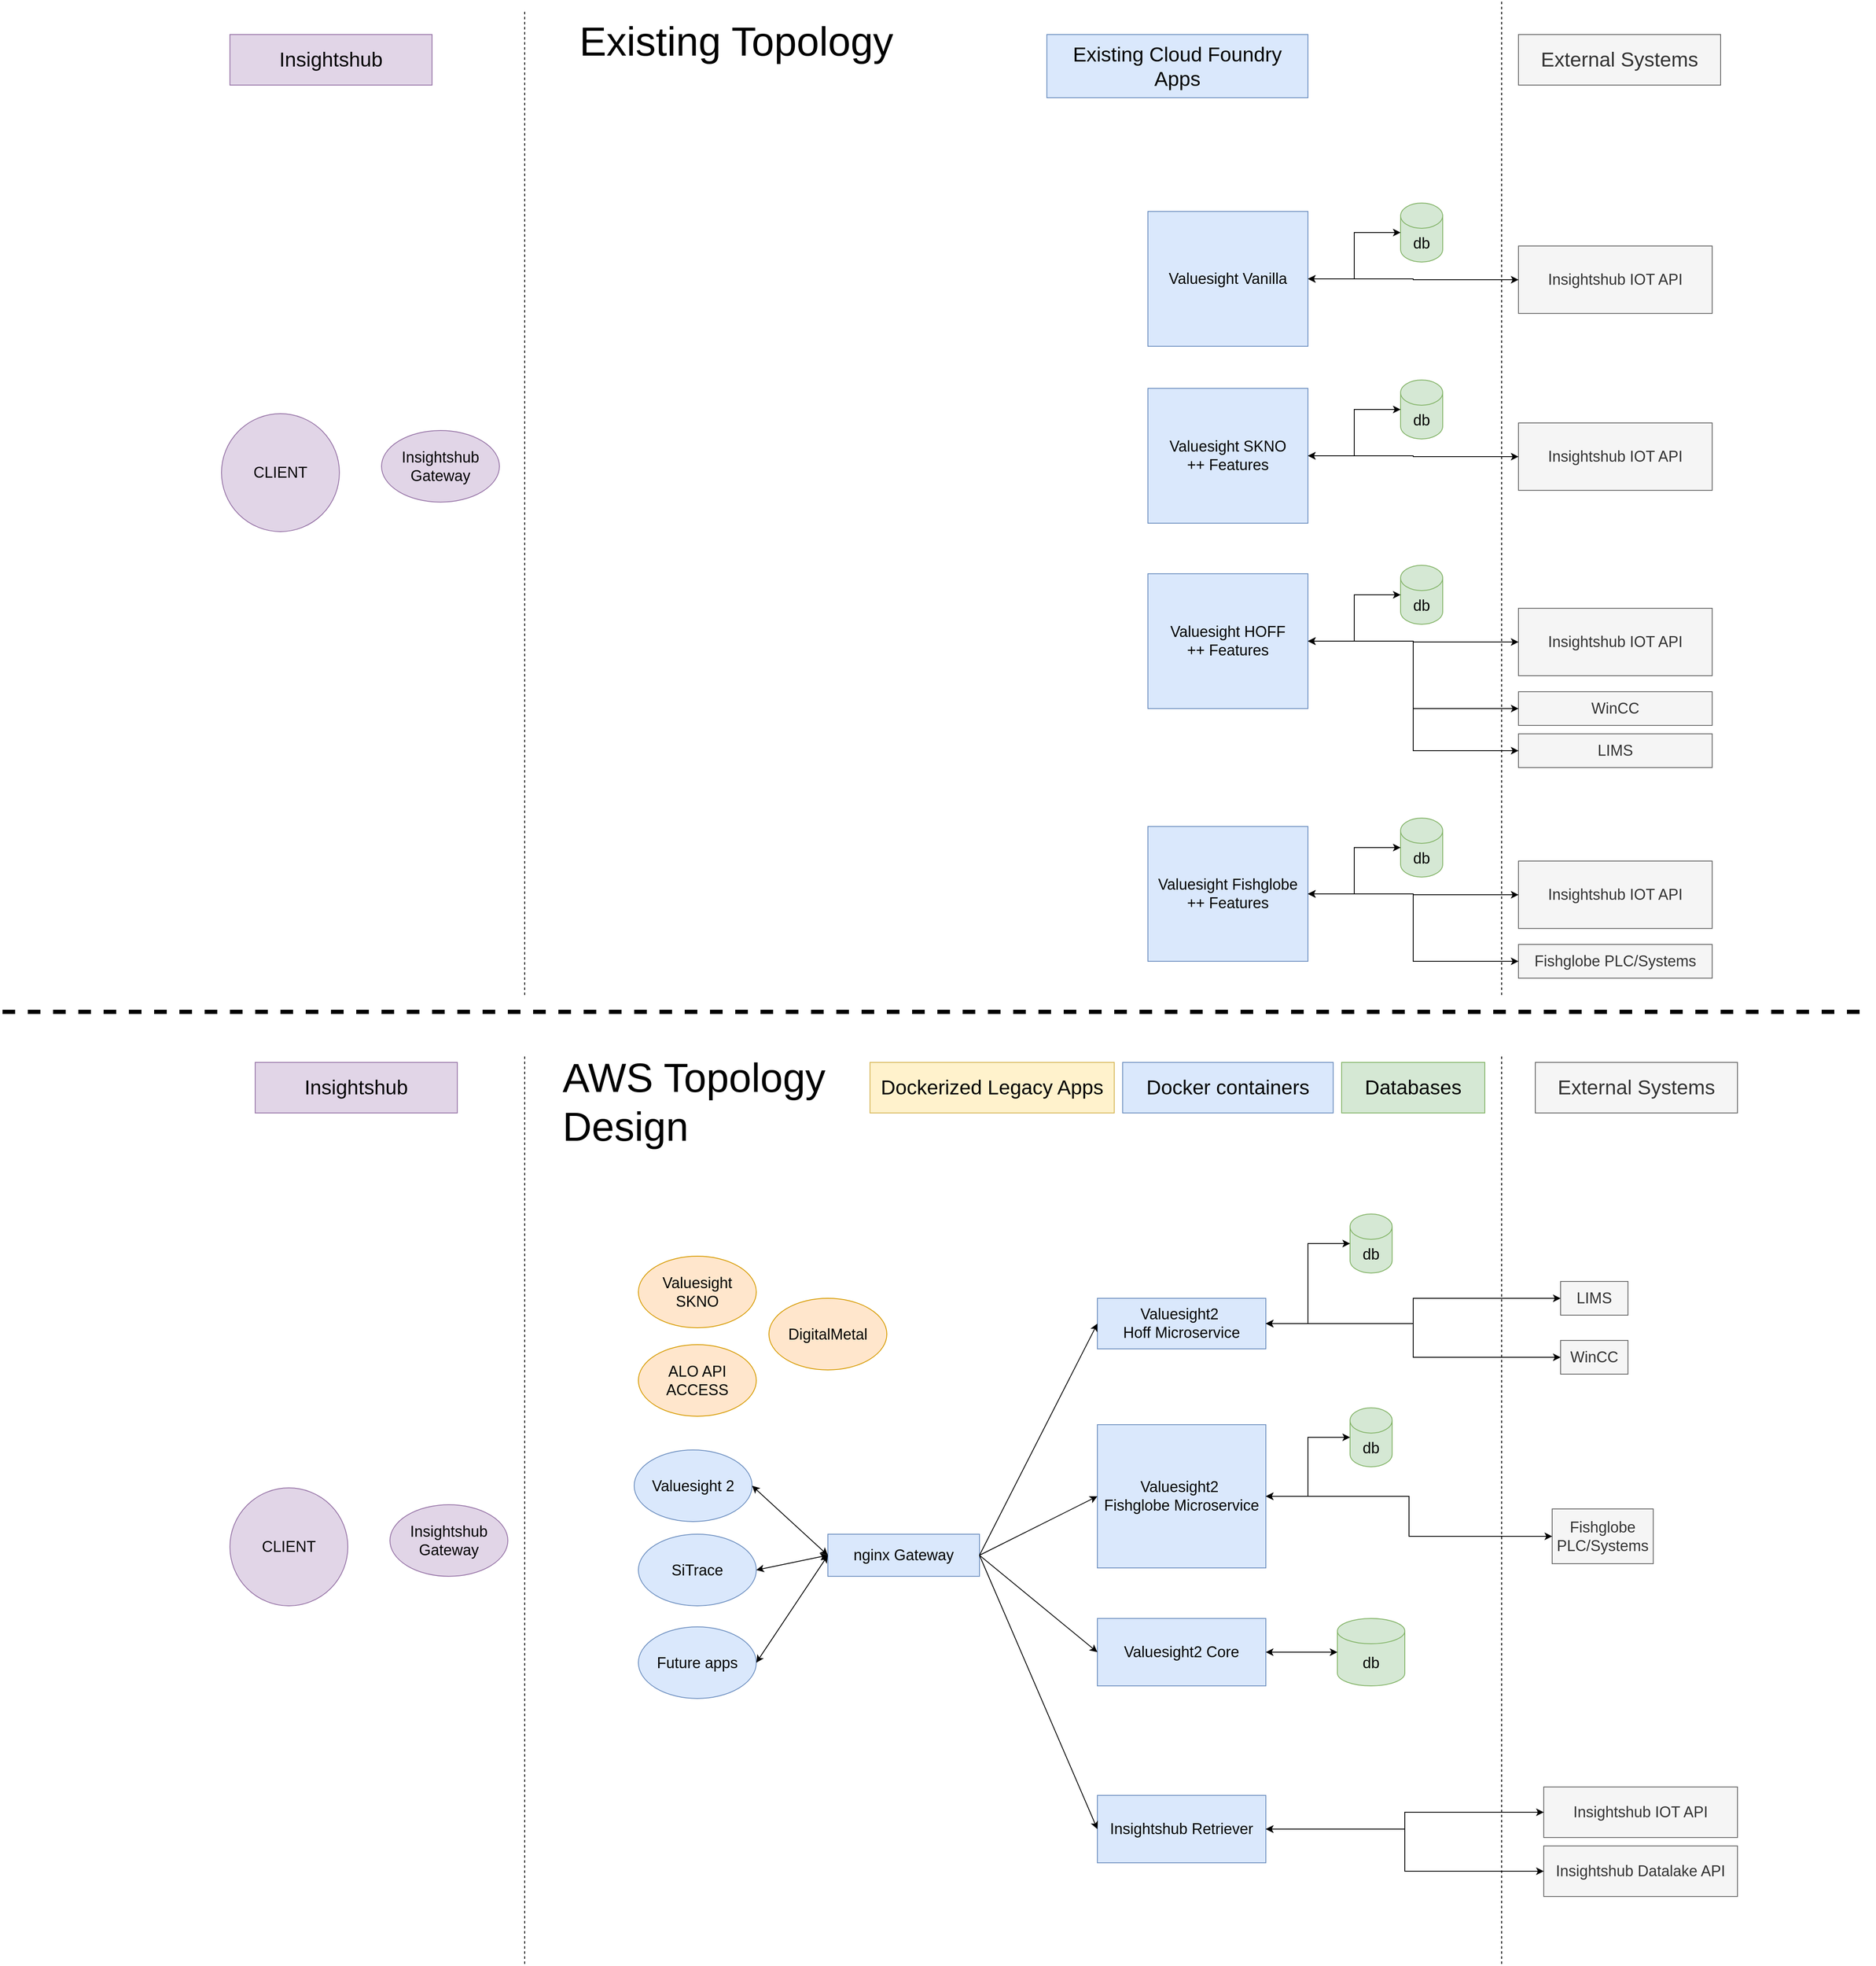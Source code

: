<mxfile version="23.1.5" type="github">
  <diagram name="Page-1" id="oQFh9Y8Ddqjf_UyFeO39">
    <mxGraphModel dx="4939" dy="3905" grid="1" gridSize="10" guides="1" tooltips="1" connect="1" arrows="1" fold="1" page="1" pageScale="1" pageWidth="850" pageHeight="1100" math="0" shadow="0">
      <root>
        <mxCell id="0" />
        <mxCell id="1" parent="0" />
        <mxCell id="OKZUvpxN-tnt4X86LzCM-2" value="&lt;br&gt;&lt;font style=&quot;font-size: 18px;&quot;&gt;Insightshub IOT API&lt;/font&gt;&lt;div&gt;&lt;br/&gt;&lt;/div&gt;" style="rounded=0;whiteSpace=wrap;html=1;fillColor=#f5f5f5;fontColor=#333333;strokeColor=#666666;" parent="1" vertex="1">
          <mxGeometry x="-690" y="880" width="230" height="60" as="geometry" />
        </mxCell>
        <mxCell id="OKZUvpxN-tnt4X86LzCM-3" value="&lt;br&gt;&lt;font style=&quot;font-size: 18px;&quot;&gt;Insightshub Retriever&lt;/font&gt;&lt;div&gt;&lt;br/&gt;&lt;/div&gt;" style="rounded=0;whiteSpace=wrap;html=1;fillColor=#dae8fc;strokeColor=#6c8ebf;" parent="1" vertex="1">
          <mxGeometry x="-1220" y="890" width="200" height="80" as="geometry" />
        </mxCell>
        <mxCell id="OKZUvpxN-tnt4X86LzCM-7" value="&lt;font style=&quot;font-size: 18px;&quot;&gt;Valuesight2 Core&lt;br&gt;&lt;/font&gt;" style="rounded=0;whiteSpace=wrap;html=1;fillColor=#dae8fc;strokeColor=#6c8ebf;" parent="1" vertex="1">
          <mxGeometry x="-1220" y="680" width="200" height="80" as="geometry" />
        </mxCell>
        <mxCell id="OKZUvpxN-tnt4X86LzCM-9" value="&lt;div&gt;&lt;font style=&quot;font-size: 18px;&quot;&gt;Valuesight2&amp;nbsp;&lt;/font&gt;&lt;/div&gt;&lt;div&gt;&lt;font style=&quot;font-size: 18px;&quot;&gt;Hoff Microservice&lt;/font&gt;&lt;/div&gt;" style="rounded=0;whiteSpace=wrap;html=1;fillColor=#dae8fc;strokeColor=#6c8ebf;" parent="1" vertex="1">
          <mxGeometry x="-1220" y="300" width="200" height="60" as="geometry" />
        </mxCell>
        <mxCell id="OKZUvpxN-tnt4X86LzCM-11" value="&lt;div&gt;&lt;font style=&quot;font-size: 18px;&quot;&gt;Valuesight 2&lt;/font&gt;&lt;/div&gt;" style="ellipse;whiteSpace=wrap;html=1;fillColor=#dae8fc;strokeColor=#6c8ebf;" parent="1" vertex="1">
          <mxGeometry x="-1770" y="480" width="140" height="85" as="geometry" />
        </mxCell>
        <mxCell id="OKZUvpxN-tnt4X86LzCM-12" value="&lt;div&gt;&lt;font style=&quot;font-size: 18px;&quot;&gt;Valuesight2&amp;nbsp;&lt;/font&gt;&lt;/div&gt;&lt;div&gt;&lt;font style=&quot;font-size: 18px;&quot;&gt;Fishglobe Microservice&lt;br&gt;&lt;/font&gt;&lt;/div&gt;" style="rounded=0;whiteSpace=wrap;html=1;fillColor=#dae8fc;strokeColor=#6c8ebf;" parent="1" vertex="1">
          <mxGeometry x="-1220" y="450" width="200" height="170" as="geometry" />
        </mxCell>
        <mxCell id="OKZUvpxN-tnt4X86LzCM-14" value="&lt;font style=&quot;font-size: 18px;&quot;&gt;db&lt;/font&gt;" style="shape=cylinder3;whiteSpace=wrap;html=1;boundedLbl=1;backgroundOutline=1;size=15;fillColor=#d5e8d4;strokeColor=#82b366;" parent="1" vertex="1">
          <mxGeometry x="-920" y="200" width="50" height="70" as="geometry" />
        </mxCell>
        <mxCell id="OKZUvpxN-tnt4X86LzCM-17" value="&lt;font style=&quot;font-size: 18px;&quot;&gt;WinCC&lt;/font&gt;" style="rounded=0;whiteSpace=wrap;html=1;fillColor=#f5f5f5;fontColor=#333333;strokeColor=#666666;" parent="1" vertex="1">
          <mxGeometry x="-670" y="350" width="80" height="40" as="geometry" />
        </mxCell>
        <mxCell id="OKZUvpxN-tnt4X86LzCM-18" value="&lt;font style=&quot;font-size: 18px;&quot;&gt;nginx Gateway&lt;/font&gt;" style="rounded=0;whiteSpace=wrap;html=1;fillColor=#dae8fc;strokeColor=#6c8ebf;" parent="1" vertex="1">
          <mxGeometry x="-1540" y="580" width="180" height="50" as="geometry" />
        </mxCell>
        <mxCell id="OKZUvpxN-tnt4X86LzCM-20" value="&lt;font style=&quot;font-size: 18px;&quot;&gt;LIMS&lt;/font&gt;" style="rounded=0;whiteSpace=wrap;html=1;fillColor=#f5f5f5;fontColor=#333333;strokeColor=#666666;" parent="1" vertex="1">
          <mxGeometry x="-670" y="280" width="80" height="40" as="geometry" />
        </mxCell>
        <mxCell id="OKZUvpxN-tnt4X86LzCM-21" value="" style="endArrow=classic;startArrow=classic;html=1;rounded=0;exitX=1;exitY=0.5;exitDx=0;exitDy=0;entryX=0;entryY=0.5;entryDx=0;entryDy=0;entryPerimeter=0;edgeStyle=orthogonalEdgeStyle;" parent="1" source="OKZUvpxN-tnt4X86LzCM-9" target="OKZUvpxN-tnt4X86LzCM-14" edge="1">
          <mxGeometry width="50" height="50" relative="1" as="geometry">
            <mxPoint x="-890" y="395" as="sourcePoint" />
            <mxPoint x="-840" y="345" as="targetPoint" />
          </mxGeometry>
        </mxCell>
        <mxCell id="OKZUvpxN-tnt4X86LzCM-22" value="" style="endArrow=classic;startArrow=classic;html=1;rounded=0;exitX=1;exitY=0.5;exitDx=0;exitDy=0;entryX=0;entryY=0.5;entryDx=0;entryDy=0;edgeStyle=orthogonalEdgeStyle;" parent="1" source="OKZUvpxN-tnt4X86LzCM-9" target="OKZUvpxN-tnt4X86LzCM-20" edge="1">
          <mxGeometry width="50" height="50" relative="1" as="geometry">
            <mxPoint x="-1010" y="340" as="sourcePoint" />
            <mxPoint x="-840" y="275" as="targetPoint" />
          </mxGeometry>
        </mxCell>
        <mxCell id="OKZUvpxN-tnt4X86LzCM-23" value="" style="endArrow=classic;startArrow=classic;html=1;rounded=0;exitX=1;exitY=0.5;exitDx=0;exitDy=0;entryX=0;entryY=0.5;entryDx=0;entryDy=0;edgeStyle=orthogonalEdgeStyle;" parent="1" source="OKZUvpxN-tnt4X86LzCM-9" target="OKZUvpxN-tnt4X86LzCM-17" edge="1">
          <mxGeometry width="50" height="50" relative="1" as="geometry">
            <mxPoint x="-1010" y="340" as="sourcePoint" />
            <mxPoint x="-730" y="330" as="targetPoint" />
          </mxGeometry>
        </mxCell>
        <mxCell id="OKZUvpxN-tnt4X86LzCM-26" value="&lt;font style=&quot;font-size: 18px;&quot;&gt;db&lt;/font&gt;" style="shape=cylinder3;whiteSpace=wrap;html=1;boundedLbl=1;backgroundOutline=1;size=15;fillColor=#d5e8d4;strokeColor=#82b366;" parent="1" vertex="1">
          <mxGeometry x="-920" y="430" width="50" height="70" as="geometry" />
        </mxCell>
        <mxCell id="OKZUvpxN-tnt4X86LzCM-27" value="" style="endArrow=classic;startArrow=classic;html=1;rounded=0;entryX=0;entryY=0.5;entryDx=0;entryDy=0;entryPerimeter=0;edgeStyle=orthogonalEdgeStyle;exitX=1;exitY=0.5;exitDx=0;exitDy=0;" parent="1" source="OKZUvpxN-tnt4X86LzCM-12" target="OKZUvpxN-tnt4X86LzCM-26" edge="1">
          <mxGeometry width="50" height="50" relative="1" as="geometry">
            <mxPoint x="-1020" y="530" as="sourcePoint" />
            <mxPoint x="-840" y="555" as="targetPoint" />
          </mxGeometry>
        </mxCell>
        <mxCell id="OKZUvpxN-tnt4X86LzCM-28" value="&lt;font style=&quot;font-size: 18px;&quot;&gt;Fishglobe PLC/Systems&lt;br&gt;&lt;/font&gt;" style="rounded=0;whiteSpace=wrap;html=1;fillColor=#f5f5f5;fontColor=#333333;strokeColor=#666666;" parent="1" vertex="1">
          <mxGeometry x="-680" y="550" width="120" height="65" as="geometry" />
        </mxCell>
        <mxCell id="OKZUvpxN-tnt4X86LzCM-30" value="" style="endArrow=classic;startArrow=classic;html=1;rounded=0;exitX=1;exitY=0.5;exitDx=0;exitDy=0;entryX=0;entryY=0.5;entryDx=0;entryDy=0;edgeStyle=orthogonalEdgeStyle;" parent="1" source="OKZUvpxN-tnt4X86LzCM-12" target="OKZUvpxN-tnt4X86LzCM-28" edge="1">
          <mxGeometry width="50" height="50" relative="1" as="geometry">
            <mxPoint x="-1010" y="550" as="sourcePoint" />
            <mxPoint x="-850" y="505" as="targetPoint" />
          </mxGeometry>
        </mxCell>
        <mxCell id="OKZUvpxN-tnt4X86LzCM-31" value="&lt;font style=&quot;font-size: 18px;&quot;&gt;db&lt;/font&gt;" style="shape=cylinder3;whiteSpace=wrap;html=1;boundedLbl=1;backgroundOutline=1;size=15;fillColor=#d5e8d4;strokeColor=#82b366;" parent="1" vertex="1">
          <mxGeometry x="-935" y="680" width="80" height="80" as="geometry" />
        </mxCell>
        <mxCell id="OKZUvpxN-tnt4X86LzCM-35" value="" style="endArrow=classic;startArrow=classic;html=1;rounded=0;entryX=0;entryY=0.5;entryDx=0;entryDy=0;entryPerimeter=0;edgeStyle=orthogonalEdgeStyle;exitX=1;exitY=0.5;exitDx=0;exitDy=0;" parent="1" source="OKZUvpxN-tnt4X86LzCM-7" target="OKZUvpxN-tnt4X86LzCM-31" edge="1">
          <mxGeometry width="50" height="50" relative="1" as="geometry">
            <mxPoint x="-940" y="640" as="sourcePoint" />
            <mxPoint x="-780" y="600" as="targetPoint" />
          </mxGeometry>
        </mxCell>
        <mxCell id="OKZUvpxN-tnt4X86LzCM-36" value="" style="endArrow=classic;startArrow=classic;html=1;rounded=0;entryX=0;entryY=0.5;entryDx=0;entryDy=0;edgeStyle=orthogonalEdgeStyle;exitX=1;exitY=0.5;exitDx=0;exitDy=0;" parent="1" source="OKZUvpxN-tnt4X86LzCM-3" target="OKZUvpxN-tnt4X86LzCM-2" edge="1">
          <mxGeometry width="50" height="50" relative="1" as="geometry">
            <mxPoint x="-990" y="920" as="sourcePoint" />
            <mxPoint x="-910" y="920" as="targetPoint" />
          </mxGeometry>
        </mxCell>
        <mxCell id="OKZUvpxN-tnt4X86LzCM-37" value="" style="endArrow=classic;html=1;rounded=0;exitX=1;exitY=0.5;exitDx=0;exitDy=0;entryX=0;entryY=0.5;entryDx=0;entryDy=0;" parent="1" source="OKZUvpxN-tnt4X86LzCM-18" target="OKZUvpxN-tnt4X86LzCM-9" edge="1">
          <mxGeometry width="50" height="50" relative="1" as="geometry">
            <mxPoint x="-1400" y="650" as="sourcePoint" />
            <mxPoint x="-1350" y="600" as="targetPoint" />
          </mxGeometry>
        </mxCell>
        <mxCell id="OKZUvpxN-tnt4X86LzCM-38" value="" style="endArrow=classic;html=1;rounded=0;exitX=1;exitY=0.5;exitDx=0;exitDy=0;entryX=0;entryY=0.5;entryDx=0;entryDy=0;" parent="1" source="OKZUvpxN-tnt4X86LzCM-18" target="OKZUvpxN-tnt4X86LzCM-12" edge="1">
          <mxGeometry width="50" height="50" relative="1" as="geometry">
            <mxPoint x="-1470" y="740" as="sourcePoint" />
            <mxPoint x="-1210" y="340" as="targetPoint" />
          </mxGeometry>
        </mxCell>
        <mxCell id="OKZUvpxN-tnt4X86LzCM-39" value="" style="endArrow=classic;html=1;rounded=0;entryX=0;entryY=0.5;entryDx=0;entryDy=0;exitX=1;exitY=0.5;exitDx=0;exitDy=0;" parent="1" source="OKZUvpxN-tnt4X86LzCM-18" target="OKZUvpxN-tnt4X86LzCM-7" edge="1">
          <mxGeometry width="50" height="50" relative="1" as="geometry">
            <mxPoint x="-1480" y="730" as="sourcePoint" />
            <mxPoint x="-1210" y="545" as="targetPoint" />
          </mxGeometry>
        </mxCell>
        <mxCell id="OKZUvpxN-tnt4X86LzCM-40" value="" style="endArrow=classic;html=1;rounded=0;entryX=0;entryY=0.5;entryDx=0;entryDy=0;exitX=1;exitY=0.5;exitDx=0;exitDy=0;" parent="1" source="OKZUvpxN-tnt4X86LzCM-18" target="OKZUvpxN-tnt4X86LzCM-3" edge="1">
          <mxGeometry width="50" height="50" relative="1" as="geometry">
            <mxPoint x="-1490" y="705" as="sourcePoint" />
            <mxPoint x="-1210" y="730" as="targetPoint" />
          </mxGeometry>
        </mxCell>
        <mxCell id="OKZUvpxN-tnt4X86LzCM-43" value="&lt;div&gt;&lt;font style=&quot;font-size: 18px;&quot;&gt;Future apps&lt;br&gt;&lt;/font&gt;&lt;/div&gt;" style="ellipse;whiteSpace=wrap;html=1;fillColor=#dae8fc;strokeColor=#6c8ebf;" parent="1" vertex="1">
          <mxGeometry x="-1765" y="690" width="140" height="85" as="geometry" />
        </mxCell>
        <mxCell id="OKZUvpxN-tnt4X86LzCM-44" value="&lt;div&gt;&lt;font style=&quot;font-size: 18px;&quot;&gt;SiTrace&lt;/font&gt;&lt;/div&gt;" style="ellipse;whiteSpace=wrap;html=1;fillColor=#dae8fc;strokeColor=#6c8ebf;" parent="1" vertex="1">
          <mxGeometry x="-1765" y="580" width="140" height="85" as="geometry" />
        </mxCell>
        <mxCell id="OKZUvpxN-tnt4X86LzCM-45" value="" style="endArrow=classic;startArrow=classic;html=1;rounded=0;exitX=1;exitY=0.5;exitDx=0;exitDy=0;entryX=0;entryY=0.5;entryDx=0;entryDy=0;" parent="1" source="OKZUvpxN-tnt4X86LzCM-11" target="OKZUvpxN-tnt4X86LzCM-18" edge="1">
          <mxGeometry width="50" height="50" relative="1" as="geometry">
            <mxPoint x="-1710" y="460" as="sourcePoint" />
            <mxPoint x="-1660" y="410" as="targetPoint" />
          </mxGeometry>
        </mxCell>
        <mxCell id="OKZUvpxN-tnt4X86LzCM-46" value="" style="endArrow=classic;startArrow=classic;html=1;rounded=0;exitX=1;exitY=0.5;exitDx=0;exitDy=0;entryX=0;entryY=0.5;entryDx=0;entryDy=0;" parent="1" source="OKZUvpxN-tnt4X86LzCM-44" target="OKZUvpxN-tnt4X86LzCM-18" edge="1">
          <mxGeometry width="50" height="50" relative="1" as="geometry">
            <mxPoint x="-1770" y="533" as="sourcePoint" />
            <mxPoint x="-1670" y="615" as="targetPoint" />
          </mxGeometry>
        </mxCell>
        <mxCell id="OKZUvpxN-tnt4X86LzCM-47" value="" style="endArrow=classic;startArrow=classic;html=1;rounded=0;exitX=1;exitY=0.5;exitDx=0;exitDy=0;entryX=0;entryY=0.5;entryDx=0;entryDy=0;" parent="1" source="OKZUvpxN-tnt4X86LzCM-43" target="OKZUvpxN-tnt4X86LzCM-18" edge="1">
          <mxGeometry width="50" height="50" relative="1" as="geometry">
            <mxPoint x="-1770" y="643" as="sourcePoint" />
            <mxPoint x="-1670" y="615" as="targetPoint" />
          </mxGeometry>
        </mxCell>
        <mxCell id="OKZUvpxN-tnt4X86LzCM-48" value="&lt;div&gt;&lt;font style=&quot;font-size: 48px;&quot;&gt;AWS Topology&lt;/font&gt;&lt;/div&gt;&lt;div&gt;&lt;font style=&quot;font-size: 48px;&quot;&gt;Design&lt;br&gt;&lt;/font&gt;&lt;/div&gt;" style="text;html=1;spacing=5;spacingTop=-20;whiteSpace=wrap;overflow=hidden;rounded=0;" parent="1" vertex="1">
          <mxGeometry x="-1860" y="20" width="440" height="120" as="geometry" />
        </mxCell>
        <mxCell id="OKZUvpxN-tnt4X86LzCM-49" value="" style="endArrow=none;dashed=1;html=1;rounded=0;" parent="1" edge="1">
          <mxGeometry width="50" height="50" relative="1" as="geometry">
            <mxPoint x="-740" y="1090" as="sourcePoint" />
            <mxPoint x="-740" y="10" as="targetPoint" />
          </mxGeometry>
        </mxCell>
        <mxCell id="OKZUvpxN-tnt4X86LzCM-50" value="&lt;br&gt;&lt;font style=&quot;font-size: 18px;&quot;&gt;Insightshub Datalake API&lt;/font&gt;&lt;div&gt;&lt;br/&gt;&lt;/div&gt;" style="rounded=0;whiteSpace=wrap;html=1;fillColor=#f5f5f5;fontColor=#333333;strokeColor=#666666;" parent="1" vertex="1">
          <mxGeometry x="-690" y="950" width="230" height="60" as="geometry" />
        </mxCell>
        <mxCell id="OKZUvpxN-tnt4X86LzCM-52" value="" style="endArrow=classic;startArrow=classic;html=1;rounded=0;entryX=0;entryY=0.5;entryDx=0;entryDy=0;edgeStyle=orthogonalEdgeStyle;exitX=1;exitY=0.5;exitDx=0;exitDy=0;" parent="1" source="OKZUvpxN-tnt4X86LzCM-3" target="OKZUvpxN-tnt4X86LzCM-50" edge="1">
          <mxGeometry width="50" height="50" relative="1" as="geometry">
            <mxPoint x="-1010" y="940" as="sourcePoint" />
            <mxPoint x="-680" y="870" as="targetPoint" />
          </mxGeometry>
        </mxCell>
        <mxCell id="OKZUvpxN-tnt4X86LzCM-53" value="&lt;font style=&quot;font-size: 24px;&quot;&gt;Docker containers&lt;br&gt;&lt;/font&gt;" style="rounded=0;whiteSpace=wrap;html=1;fillColor=#dae8fc;strokeColor=#6c8ebf;" parent="1" vertex="1">
          <mxGeometry x="-1190" y="20" width="250" height="60" as="geometry" />
        </mxCell>
        <mxCell id="OKZUvpxN-tnt4X86LzCM-54" value="&lt;font style=&quot;font-size: 24px;&quot;&gt;Databases&lt;font&gt;&lt;br&gt;&lt;/font&gt;&lt;/font&gt;" style="rounded=0;whiteSpace=wrap;html=1;fillColor=#d5e8d4;strokeColor=#82b366;" parent="1" vertex="1">
          <mxGeometry x="-930" y="20" width="170" height="60" as="geometry" />
        </mxCell>
        <mxCell id="OKZUvpxN-tnt4X86LzCM-55" value="&lt;div&gt;&lt;font style=&quot;font-size: 18px;&quot;&gt;Valuesight SKNO&lt;/font&gt;&lt;br&gt;&lt;/div&gt;" style="ellipse;whiteSpace=wrap;html=1;fillColor=#ffe6cc;strokeColor=#d79b00;" parent="1" vertex="1">
          <mxGeometry x="-1765" y="250" width="140" height="85" as="geometry" />
        </mxCell>
        <mxCell id="OKZUvpxN-tnt4X86LzCM-56" value="&lt;div&gt;&lt;font style=&quot;font-size: 18px;&quot;&gt;ALO API ACCESS &lt;/font&gt;&lt;br&gt;&lt;/div&gt;" style="ellipse;whiteSpace=wrap;html=1;fillColor=#ffe6cc;strokeColor=#d79b00;" parent="1" vertex="1">
          <mxGeometry x="-1765" y="355" width="140" height="85" as="geometry" />
        </mxCell>
        <mxCell id="OKZUvpxN-tnt4X86LzCM-57" value="&lt;font style=&quot;font-size: 24px;&quot;&gt;Dockerized Legacy Apps&lt;font&gt;&lt;br&gt;&lt;/font&gt;&lt;/font&gt;" style="rounded=0;whiteSpace=wrap;html=1;fillColor=#fff2cc;strokeColor=#d6b656;" parent="1" vertex="1">
          <mxGeometry x="-1490" y="20" width="290" height="60" as="geometry" />
        </mxCell>
        <mxCell id="OKZUvpxN-tnt4X86LzCM-58" value="&lt;font style=&quot;font-size: 24px;&quot;&gt;External Systems&lt;br&gt;&lt;/font&gt;" style="rounded=0;whiteSpace=wrap;html=1;fillColor=#f5f5f5;strokeColor=#666666;fontColor=#333333;" parent="1" vertex="1">
          <mxGeometry x="-700" y="20" width="240" height="60" as="geometry" />
        </mxCell>
        <mxCell id="OKZUvpxN-tnt4X86LzCM-59" value="" style="endArrow=none;dashed=1;html=1;rounded=0;" parent="1" edge="1">
          <mxGeometry width="50" height="50" relative="1" as="geometry">
            <mxPoint x="-1900" y="1090" as="sourcePoint" />
            <mxPoint x="-1900" y="10" as="targetPoint" />
          </mxGeometry>
        </mxCell>
        <mxCell id="OKZUvpxN-tnt4X86LzCM-60" value="&lt;div&gt;&lt;font style=&quot;font-size: 18px;&quot;&gt;Insightshub Gateway&lt;/font&gt;&lt;br&gt;&lt;/div&gt;" style="ellipse;whiteSpace=wrap;html=1;fillColor=#e1d5e7;strokeColor=#9673a6;" parent="1" vertex="1">
          <mxGeometry x="-2060" y="545" width="140" height="85" as="geometry" />
        </mxCell>
        <mxCell id="OKZUvpxN-tnt4X86LzCM-63" value="&lt;font style=&quot;font-size: 18px;&quot;&gt;CLIENT&lt;/font&gt;" style="ellipse;whiteSpace=wrap;html=1;aspect=fixed;fillColor=#e1d5e7;strokeColor=#9673a6;" parent="1" vertex="1">
          <mxGeometry x="-2250" y="525" width="140" height="140" as="geometry" />
        </mxCell>
        <mxCell id="OKZUvpxN-tnt4X86LzCM-64" value="&lt;font style=&quot;font-size: 24px;&quot;&gt;Insightshub&lt;font&gt;&lt;br&gt;&lt;/font&gt;&lt;/font&gt;" style="rounded=0;whiteSpace=wrap;html=1;fillColor=#e1d5e7;strokeColor=#9673a6;" parent="1" vertex="1">
          <mxGeometry x="-2220" y="20" width="240" height="60" as="geometry" />
        </mxCell>
        <mxCell id="OKZUvpxN-tnt4X86LzCM-69" value="&lt;div&gt;&lt;font style=&quot;font-size: 18px;&quot;&gt;DigitalMetal&lt;/font&gt;&lt;br&gt;&lt;/div&gt;" style="ellipse;whiteSpace=wrap;html=1;fillColor=#ffe6cc;strokeColor=#d79b00;" parent="1" vertex="1">
          <mxGeometry x="-1610" y="300" width="140" height="85" as="geometry" />
        </mxCell>
        <mxCell id="Epmgn_ViTjzAEFt2jfrE-1" value="&lt;div&gt;&lt;font style=&quot;font-size: 48px;&quot;&gt;Existing Topology&lt;br&gt;&lt;/font&gt;&lt;/div&gt;" style="text;html=1;spacing=5;spacingTop=-20;whiteSpace=wrap;overflow=hidden;rounded=0;" vertex="1" parent="1">
          <mxGeometry x="-1840" y="-1210" width="440" height="120" as="geometry" />
        </mxCell>
        <mxCell id="Epmgn_ViTjzAEFt2jfrE-2" value="" style="endArrow=none;dashed=1;html=1;rounded=0;strokeWidth=5;" edge="1" parent="1">
          <mxGeometry width="50" height="50" relative="1" as="geometry">
            <mxPoint x="-2520" y="-40" as="sourcePoint" />
            <mxPoint x="-300" y="-40" as="targetPoint" />
          </mxGeometry>
        </mxCell>
        <mxCell id="Epmgn_ViTjzAEFt2jfrE-3" value="&lt;div&gt;&lt;font style=&quot;font-size: 18px;&quot;&gt;Valuesight Vanilla&lt;br&gt;&lt;/font&gt;&lt;/div&gt;" style="rounded=0;whiteSpace=wrap;html=1;fillColor=#dae8fc;strokeColor=#6c8ebf;" vertex="1" parent="1">
          <mxGeometry x="-1160" y="-990" width="190" height="160" as="geometry" />
        </mxCell>
        <mxCell id="Epmgn_ViTjzAEFt2jfrE-4" value="&lt;font style=&quot;font-size: 18px;&quot;&gt;db&lt;/font&gt;" style="shape=cylinder3;whiteSpace=wrap;html=1;boundedLbl=1;backgroundOutline=1;size=15;fillColor=#d5e8d4;strokeColor=#82b366;" vertex="1" parent="1">
          <mxGeometry x="-860" y="-1000" width="50" height="70" as="geometry" />
        </mxCell>
        <mxCell id="Epmgn_ViTjzAEFt2jfrE-5" value="&lt;br&gt;&lt;font style=&quot;font-size: 18px;&quot;&gt;Insightshub IOT API&lt;/font&gt;&lt;div&gt;&lt;br/&gt;&lt;/div&gt;" style="rounded=0;whiteSpace=wrap;html=1;fillColor=#f5f5f5;fontColor=#333333;strokeColor=#666666;" vertex="1" parent="1">
          <mxGeometry x="-720" y="-949" width="230" height="80" as="geometry" />
        </mxCell>
        <mxCell id="Epmgn_ViTjzAEFt2jfrE-6" value="" style="endArrow=none;dashed=1;html=1;rounded=0;" edge="1" parent="1">
          <mxGeometry width="50" height="50" relative="1" as="geometry">
            <mxPoint x="-740" y="-60" as="sourcePoint" />
            <mxPoint x="-740" y="-1240" as="targetPoint" />
          </mxGeometry>
        </mxCell>
        <mxCell id="Epmgn_ViTjzAEFt2jfrE-7" value="&lt;font style=&quot;font-size: 24px;&quot;&gt;External Systems&lt;br&gt;&lt;/font&gt;" style="rounded=0;whiteSpace=wrap;html=1;fillColor=#f5f5f5;strokeColor=#666666;fontColor=#333333;" vertex="1" parent="1">
          <mxGeometry x="-720" y="-1200" width="240" height="60" as="geometry" />
        </mxCell>
        <mxCell id="Epmgn_ViTjzAEFt2jfrE-8" value="" style="endArrow=classic;startArrow=classic;html=1;rounded=0;entryX=0;entryY=0.5;entryDx=0;entryDy=0;entryPerimeter=0;exitX=1;exitY=0.5;exitDx=0;exitDy=0;edgeStyle=orthogonalEdgeStyle;" edge="1" parent="1" source="Epmgn_ViTjzAEFt2jfrE-3" target="Epmgn_ViTjzAEFt2jfrE-4">
          <mxGeometry width="50" height="50" relative="1" as="geometry">
            <mxPoint x="-1260" y="-650" as="sourcePoint" />
            <mxPoint x="-1210" y="-700" as="targetPoint" />
          </mxGeometry>
        </mxCell>
        <mxCell id="Epmgn_ViTjzAEFt2jfrE-9" value="" style="endArrow=classic;startArrow=classic;html=1;rounded=0;entryX=0;entryY=0.5;entryDx=0;entryDy=0;exitX=1;exitY=0.5;exitDx=0;exitDy=0;edgeStyle=orthogonalEdgeStyle;" edge="1" parent="1" source="Epmgn_ViTjzAEFt2jfrE-3" target="Epmgn_ViTjzAEFt2jfrE-5">
          <mxGeometry width="50" height="50" relative="1" as="geometry">
            <mxPoint x="-960" y="-900" as="sourcePoint" />
            <mxPoint x="-850" y="-955" as="targetPoint" />
          </mxGeometry>
        </mxCell>
        <mxCell id="Epmgn_ViTjzAEFt2jfrE-10" value="&lt;div&gt;&lt;font style=&quot;font-size: 18px;&quot;&gt;Valuesight SKNO&lt;/font&gt;&lt;/div&gt;&lt;div&gt;&lt;font style=&quot;font-size: 18px;&quot;&gt;++ Features&lt;br&gt;&lt;/font&gt;&lt;/div&gt;" style="rounded=0;whiteSpace=wrap;html=1;fillColor=#dae8fc;strokeColor=#6c8ebf;" vertex="1" parent="1">
          <mxGeometry x="-1160" y="-780" width="190" height="160" as="geometry" />
        </mxCell>
        <mxCell id="Epmgn_ViTjzAEFt2jfrE-11" value="&lt;font style=&quot;font-size: 18px;&quot;&gt;db&lt;/font&gt;" style="shape=cylinder3;whiteSpace=wrap;html=1;boundedLbl=1;backgroundOutline=1;size=15;fillColor=#d5e8d4;strokeColor=#82b366;" vertex="1" parent="1">
          <mxGeometry x="-860" y="-790" width="50" height="70" as="geometry" />
        </mxCell>
        <mxCell id="Epmgn_ViTjzAEFt2jfrE-12" value="&lt;br&gt;&lt;font style=&quot;font-size: 18px;&quot;&gt;Insightshub IOT API&lt;/font&gt;&lt;div&gt;&lt;br/&gt;&lt;/div&gt;" style="rounded=0;whiteSpace=wrap;html=1;fillColor=#f5f5f5;fontColor=#333333;strokeColor=#666666;" vertex="1" parent="1">
          <mxGeometry x="-720" y="-739" width="230" height="80" as="geometry" />
        </mxCell>
        <mxCell id="Epmgn_ViTjzAEFt2jfrE-13" value="" style="endArrow=classic;startArrow=classic;html=1;rounded=0;entryX=0;entryY=0.5;entryDx=0;entryDy=0;entryPerimeter=0;exitX=1;exitY=0.5;exitDx=0;exitDy=0;edgeStyle=orthogonalEdgeStyle;" edge="1" parent="1" source="Epmgn_ViTjzAEFt2jfrE-10" target="Epmgn_ViTjzAEFt2jfrE-11">
          <mxGeometry width="50" height="50" relative="1" as="geometry">
            <mxPoint x="-1260" y="-440" as="sourcePoint" />
            <mxPoint x="-1210" y="-490" as="targetPoint" />
          </mxGeometry>
        </mxCell>
        <mxCell id="Epmgn_ViTjzAEFt2jfrE-14" value="" style="endArrow=classic;startArrow=classic;html=1;rounded=0;entryX=0;entryY=0.5;entryDx=0;entryDy=0;exitX=1;exitY=0.5;exitDx=0;exitDy=0;edgeStyle=orthogonalEdgeStyle;" edge="1" parent="1" source="Epmgn_ViTjzAEFt2jfrE-10" target="Epmgn_ViTjzAEFt2jfrE-12">
          <mxGeometry width="50" height="50" relative="1" as="geometry">
            <mxPoint x="-960" y="-690" as="sourcePoint" />
            <mxPoint x="-850" y="-745" as="targetPoint" />
          </mxGeometry>
        </mxCell>
        <mxCell id="Epmgn_ViTjzAEFt2jfrE-15" value="&lt;div&gt;&lt;font style=&quot;font-size: 18px;&quot;&gt;Valuesight HOFF&lt;/font&gt;&lt;/div&gt;&lt;div&gt;&lt;font style=&quot;font-size: 18px;&quot;&gt;++ Features&lt;br&gt;&lt;/font&gt;&lt;/div&gt;" style="rounded=0;whiteSpace=wrap;html=1;fillColor=#dae8fc;strokeColor=#6c8ebf;" vertex="1" parent="1">
          <mxGeometry x="-1160" y="-560" width="190" height="160" as="geometry" />
        </mxCell>
        <mxCell id="Epmgn_ViTjzAEFt2jfrE-16" value="&lt;font style=&quot;font-size: 18px;&quot;&gt;db&lt;/font&gt;" style="shape=cylinder3;whiteSpace=wrap;html=1;boundedLbl=1;backgroundOutline=1;size=15;fillColor=#d5e8d4;strokeColor=#82b366;" vertex="1" parent="1">
          <mxGeometry x="-860" y="-570" width="50" height="70" as="geometry" />
        </mxCell>
        <mxCell id="Epmgn_ViTjzAEFt2jfrE-17" value="&lt;br&gt;&lt;font style=&quot;font-size: 18px;&quot;&gt;Insightshub IOT API&lt;/font&gt;&lt;div&gt;&lt;br/&gt;&lt;/div&gt;" style="rounded=0;whiteSpace=wrap;html=1;fillColor=#f5f5f5;fontColor=#333333;strokeColor=#666666;" vertex="1" parent="1">
          <mxGeometry x="-720" y="-519" width="230" height="80" as="geometry" />
        </mxCell>
        <mxCell id="Epmgn_ViTjzAEFt2jfrE-18" value="" style="endArrow=classic;startArrow=classic;html=1;rounded=0;entryX=0;entryY=0.5;entryDx=0;entryDy=0;entryPerimeter=0;exitX=1;exitY=0.5;exitDx=0;exitDy=0;edgeStyle=orthogonalEdgeStyle;" edge="1" parent="1" source="Epmgn_ViTjzAEFt2jfrE-15" target="Epmgn_ViTjzAEFt2jfrE-16">
          <mxGeometry width="50" height="50" relative="1" as="geometry">
            <mxPoint x="-1260" y="-220" as="sourcePoint" />
            <mxPoint x="-1210" y="-270" as="targetPoint" />
          </mxGeometry>
        </mxCell>
        <mxCell id="Epmgn_ViTjzAEFt2jfrE-19" value="" style="endArrow=classic;startArrow=classic;html=1;rounded=0;entryX=0;entryY=0.5;entryDx=0;entryDy=0;exitX=1;exitY=0.5;exitDx=0;exitDy=0;edgeStyle=orthogonalEdgeStyle;" edge="1" parent="1" source="Epmgn_ViTjzAEFt2jfrE-15" target="Epmgn_ViTjzAEFt2jfrE-17">
          <mxGeometry width="50" height="50" relative="1" as="geometry">
            <mxPoint x="-960" y="-470" as="sourcePoint" />
            <mxPoint x="-850" y="-525" as="targetPoint" />
          </mxGeometry>
        </mxCell>
        <mxCell id="Epmgn_ViTjzAEFt2jfrE-20" value="&lt;br&gt;&lt;font style=&quot;font-size: 18px;&quot;&gt;WinCC&lt;br&gt;&lt;/font&gt;&lt;div&gt;&lt;br&gt;&lt;/div&gt;" style="rounded=0;whiteSpace=wrap;html=1;fillColor=#f5f5f5;fontColor=#333333;strokeColor=#666666;" vertex="1" parent="1">
          <mxGeometry x="-720" y="-420" width="230" height="40" as="geometry" />
        </mxCell>
        <mxCell id="Epmgn_ViTjzAEFt2jfrE-21" value="&lt;br&gt;&lt;font style=&quot;font-size: 18px;&quot;&gt;LIMS&lt;br&gt;&lt;/font&gt;&lt;div&gt;&lt;br&gt;&lt;/div&gt;" style="rounded=0;whiteSpace=wrap;html=1;fillColor=#f5f5f5;fontColor=#333333;strokeColor=#666666;" vertex="1" parent="1">
          <mxGeometry x="-720" y="-370" width="230" height="40" as="geometry" />
        </mxCell>
        <mxCell id="Epmgn_ViTjzAEFt2jfrE-22" value="" style="endArrow=classic;startArrow=classic;html=1;rounded=0;entryX=0;entryY=0.5;entryDx=0;entryDy=0;exitX=1;exitY=0.5;exitDx=0;exitDy=0;edgeStyle=orthogonalEdgeStyle;" edge="1" parent="1" source="Epmgn_ViTjzAEFt2jfrE-15" target="Epmgn_ViTjzAEFt2jfrE-20">
          <mxGeometry width="50" height="50" relative="1" as="geometry">
            <mxPoint x="-960" y="-470" as="sourcePoint" />
            <mxPoint x="-710" y="-469" as="targetPoint" />
          </mxGeometry>
        </mxCell>
        <mxCell id="Epmgn_ViTjzAEFt2jfrE-23" value="" style="endArrow=classic;startArrow=classic;html=1;rounded=0;entryX=0;entryY=0.5;entryDx=0;entryDy=0;exitX=1;exitY=0.5;exitDx=0;exitDy=0;edgeStyle=orthogonalEdgeStyle;" edge="1" parent="1" source="Epmgn_ViTjzAEFt2jfrE-15" target="Epmgn_ViTjzAEFt2jfrE-21">
          <mxGeometry width="50" height="50" relative="1" as="geometry">
            <mxPoint x="-960" y="-470" as="sourcePoint" />
            <mxPoint x="-710" y="-390" as="targetPoint" />
          </mxGeometry>
        </mxCell>
        <mxCell id="Epmgn_ViTjzAEFt2jfrE-24" value="&lt;div&gt;&lt;font style=&quot;font-size: 18px;&quot;&gt;Valuesight Fishglobe&lt;/font&gt;&lt;/div&gt;&lt;div&gt;&lt;font style=&quot;font-size: 18px;&quot;&gt;++ Features&lt;br&gt;&lt;/font&gt;&lt;/div&gt;" style="rounded=0;whiteSpace=wrap;html=1;fillColor=#dae8fc;strokeColor=#6c8ebf;" vertex="1" parent="1">
          <mxGeometry x="-1160" y="-260" width="190" height="160" as="geometry" />
        </mxCell>
        <mxCell id="Epmgn_ViTjzAEFt2jfrE-25" value="&lt;font style=&quot;font-size: 18px;&quot;&gt;db&lt;/font&gt;" style="shape=cylinder3;whiteSpace=wrap;html=1;boundedLbl=1;backgroundOutline=1;size=15;fillColor=#d5e8d4;strokeColor=#82b366;" vertex="1" parent="1">
          <mxGeometry x="-860" y="-270" width="50" height="70" as="geometry" />
        </mxCell>
        <mxCell id="Epmgn_ViTjzAEFt2jfrE-26" value="&lt;br&gt;&lt;font style=&quot;font-size: 18px;&quot;&gt;Insightshub IOT API&lt;/font&gt;&lt;div&gt;&lt;br/&gt;&lt;/div&gt;" style="rounded=0;whiteSpace=wrap;html=1;fillColor=#f5f5f5;fontColor=#333333;strokeColor=#666666;" vertex="1" parent="1">
          <mxGeometry x="-720" y="-219" width="230" height="80" as="geometry" />
        </mxCell>
        <mxCell id="Epmgn_ViTjzAEFt2jfrE-27" value="" style="endArrow=classic;startArrow=classic;html=1;rounded=0;entryX=0;entryY=0.5;entryDx=0;entryDy=0;entryPerimeter=0;exitX=1;exitY=0.5;exitDx=0;exitDy=0;edgeStyle=orthogonalEdgeStyle;" edge="1" parent="1" source="Epmgn_ViTjzAEFt2jfrE-24" target="Epmgn_ViTjzAEFt2jfrE-25">
          <mxGeometry width="50" height="50" relative="1" as="geometry">
            <mxPoint x="-1260" y="80" as="sourcePoint" />
            <mxPoint x="-1210" y="30" as="targetPoint" />
          </mxGeometry>
        </mxCell>
        <mxCell id="Epmgn_ViTjzAEFt2jfrE-28" value="" style="endArrow=classic;startArrow=classic;html=1;rounded=0;entryX=0;entryY=0.5;entryDx=0;entryDy=0;exitX=1;exitY=0.5;exitDx=0;exitDy=0;edgeStyle=orthogonalEdgeStyle;" edge="1" parent="1" source="Epmgn_ViTjzAEFt2jfrE-24" target="Epmgn_ViTjzAEFt2jfrE-26">
          <mxGeometry width="50" height="50" relative="1" as="geometry">
            <mxPoint x="-960" y="-170" as="sourcePoint" />
            <mxPoint x="-850" y="-225" as="targetPoint" />
          </mxGeometry>
        </mxCell>
        <mxCell id="Epmgn_ViTjzAEFt2jfrE-29" value="&lt;br&gt;&lt;font style=&quot;font-size: 18px;&quot;&gt;Fishglobe PLC/Systems&lt;br&gt;&lt;/font&gt;&lt;div&gt;&lt;br&gt;&lt;/div&gt;" style="rounded=0;whiteSpace=wrap;html=1;fillColor=#f5f5f5;fontColor=#333333;strokeColor=#666666;" vertex="1" parent="1">
          <mxGeometry x="-720" y="-120" width="230" height="40" as="geometry" />
        </mxCell>
        <mxCell id="Epmgn_ViTjzAEFt2jfrE-31" value="" style="endArrow=classic;startArrow=classic;html=1;rounded=0;entryX=0;entryY=0.5;entryDx=0;entryDy=0;exitX=1;exitY=0.5;exitDx=0;exitDy=0;edgeStyle=orthogonalEdgeStyle;" edge="1" parent="1" source="Epmgn_ViTjzAEFt2jfrE-24" target="Epmgn_ViTjzAEFt2jfrE-29">
          <mxGeometry width="50" height="50" relative="1" as="geometry">
            <mxPoint x="-960" y="-170" as="sourcePoint" />
            <mxPoint x="-710" y="-169" as="targetPoint" />
          </mxGeometry>
        </mxCell>
        <mxCell id="Epmgn_ViTjzAEFt2jfrE-33" value="&lt;div&gt;&lt;font style=&quot;font-size: 18px;&quot;&gt;Insightshub Gateway&lt;/font&gt;&lt;br&gt;&lt;/div&gt;" style="ellipse;whiteSpace=wrap;html=1;fillColor=#e1d5e7;strokeColor=#9673a6;" vertex="1" parent="1">
          <mxGeometry x="-2070" y="-730" width="140" height="85" as="geometry" />
        </mxCell>
        <mxCell id="Epmgn_ViTjzAEFt2jfrE-34" value="&lt;font style=&quot;font-size: 18px;&quot;&gt;CLIENT&lt;/font&gt;" style="ellipse;whiteSpace=wrap;html=1;aspect=fixed;fillColor=#e1d5e7;strokeColor=#9673a6;" vertex="1" parent="1">
          <mxGeometry x="-2260" y="-750" width="140" height="140" as="geometry" />
        </mxCell>
        <mxCell id="Epmgn_ViTjzAEFt2jfrE-35" value="&lt;font style=&quot;font-size: 24px;&quot;&gt;Insightshub&lt;font&gt;&lt;br&gt;&lt;/font&gt;&lt;/font&gt;" style="rounded=0;whiteSpace=wrap;html=1;fillColor=#e1d5e7;strokeColor=#9673a6;" vertex="1" parent="1">
          <mxGeometry x="-2250" y="-1200" width="240" height="60" as="geometry" />
        </mxCell>
        <mxCell id="Epmgn_ViTjzAEFt2jfrE-36" value="" style="endArrow=none;dashed=1;html=1;rounded=0;" edge="1" parent="1">
          <mxGeometry width="50" height="50" relative="1" as="geometry">
            <mxPoint x="-1900" y="-60" as="sourcePoint" />
            <mxPoint x="-1900" y="-1230" as="targetPoint" />
          </mxGeometry>
        </mxCell>
        <mxCell id="Epmgn_ViTjzAEFt2jfrE-37" value="&lt;div&gt;&lt;font style=&quot;font-size: 24px;&quot;&gt;Existing Cloud Foundry Apps&lt;br&gt;&lt;/font&gt;&lt;/div&gt;" style="rounded=0;whiteSpace=wrap;html=1;fillColor=#dae8fc;strokeColor=#6c8ebf;" vertex="1" parent="1">
          <mxGeometry x="-1280" y="-1200" width="310" height="75" as="geometry" />
        </mxCell>
      </root>
    </mxGraphModel>
  </diagram>
</mxfile>
